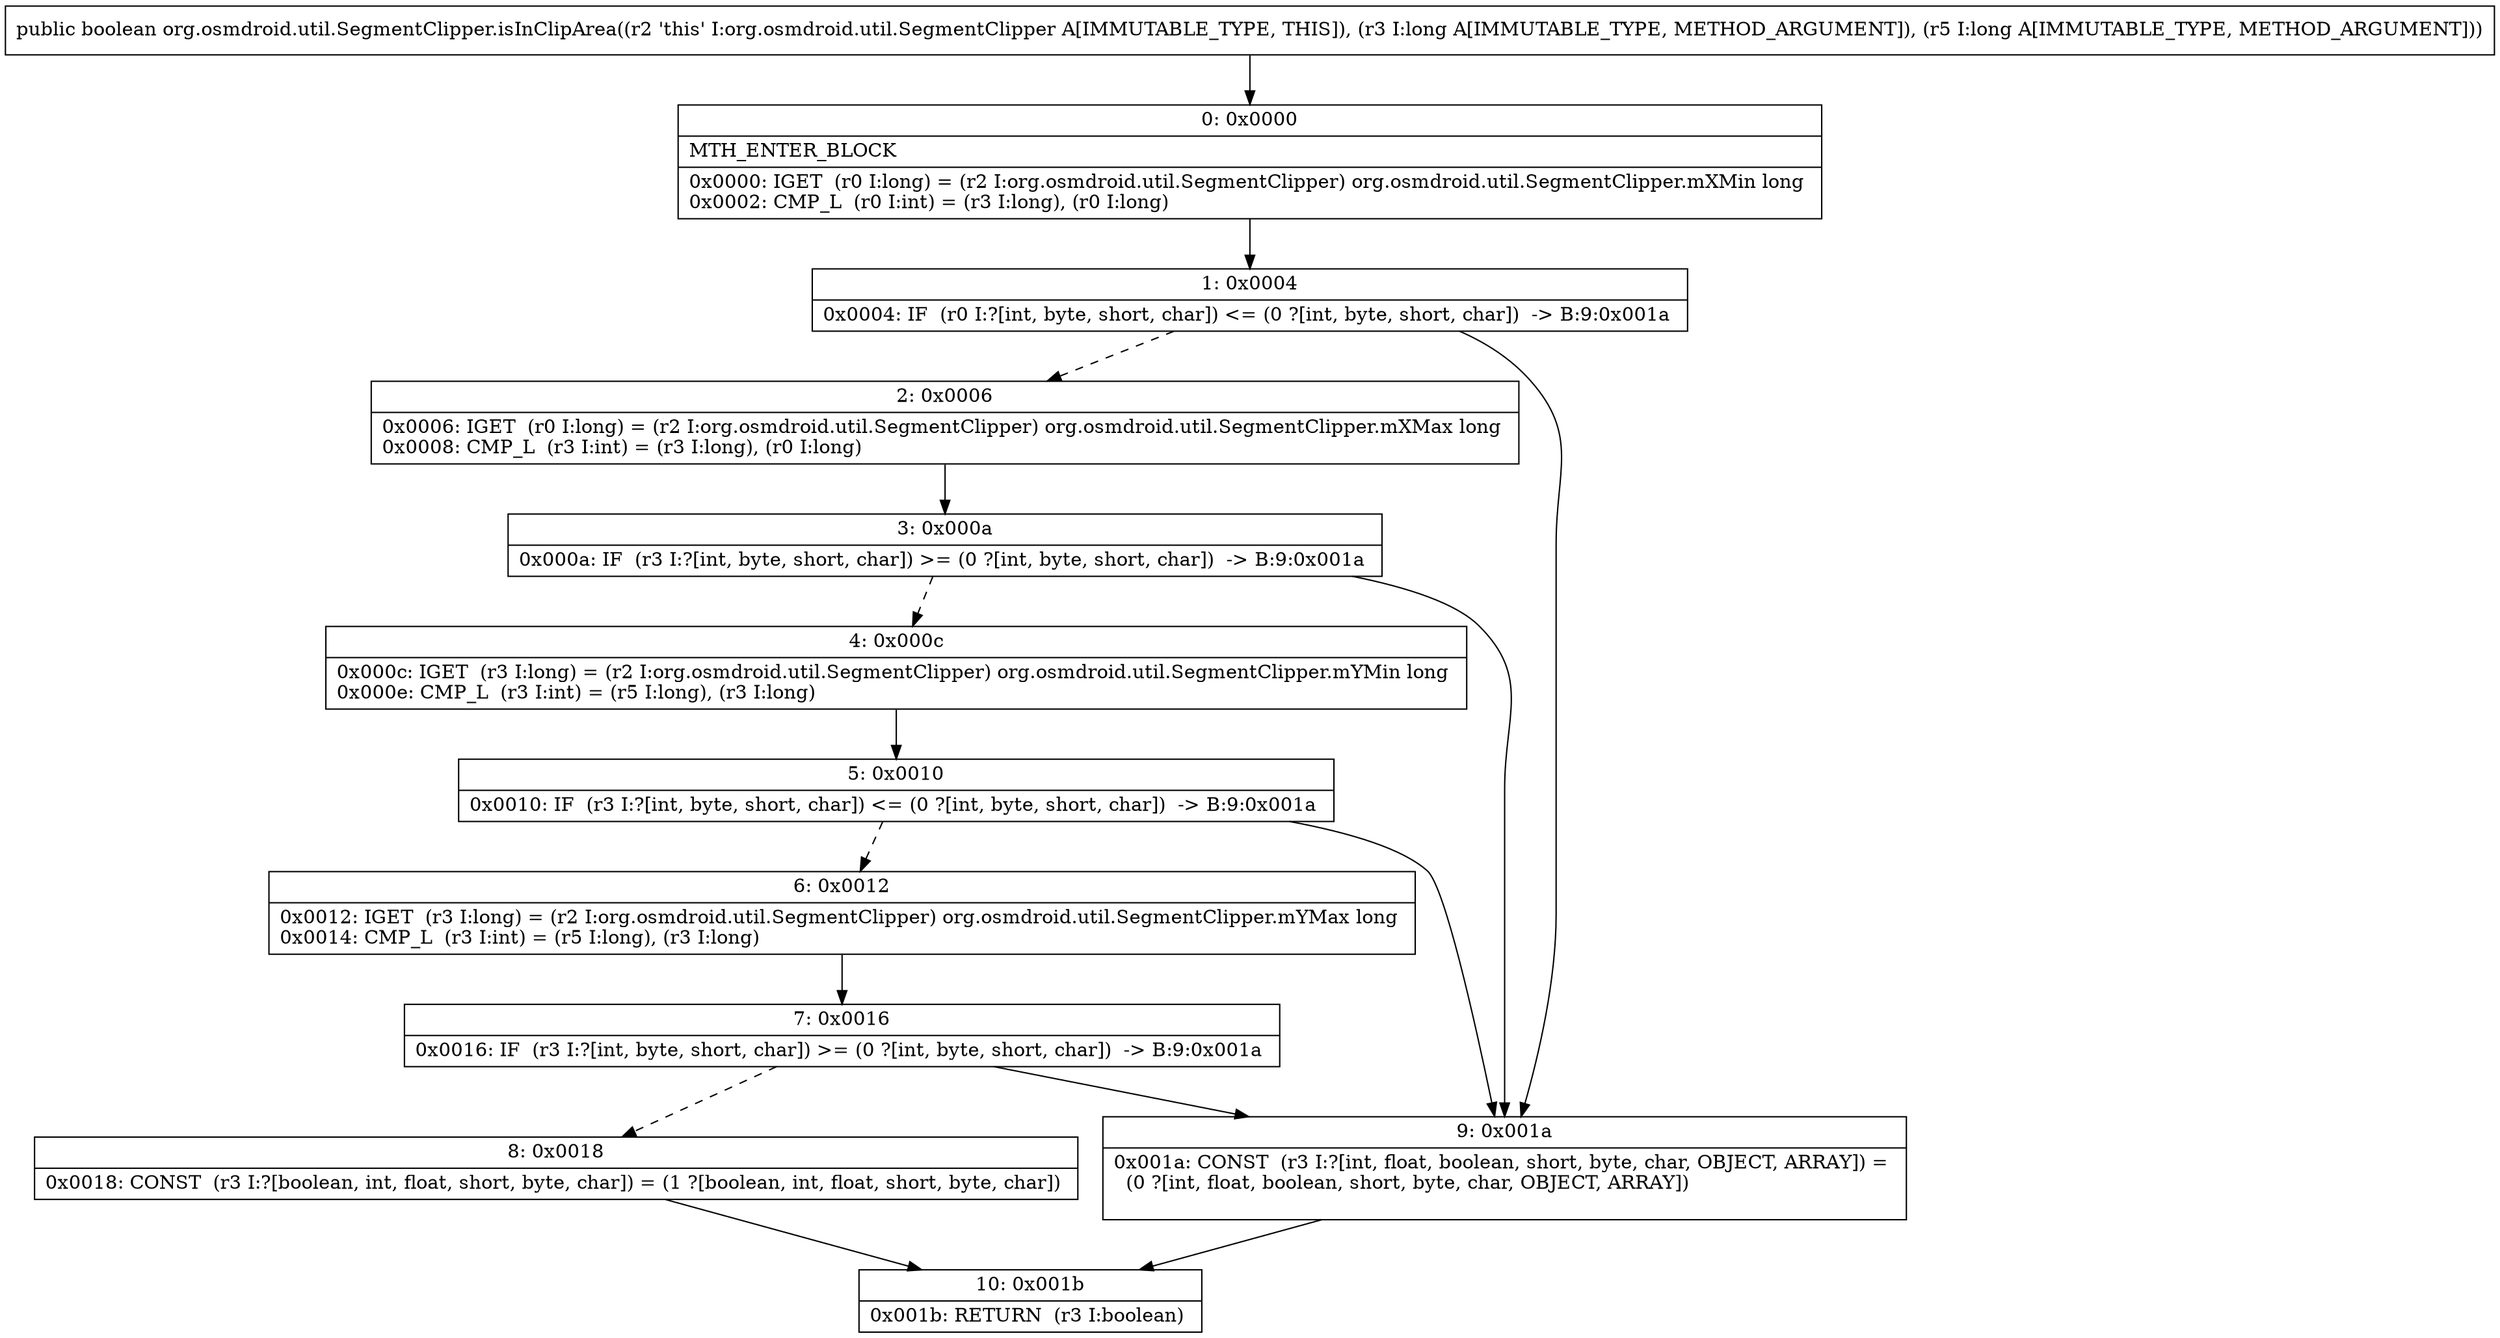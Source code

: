 digraph "CFG fororg.osmdroid.util.SegmentClipper.isInClipArea(JJ)Z" {
Node_0 [shape=record,label="{0\:\ 0x0000|MTH_ENTER_BLOCK\l|0x0000: IGET  (r0 I:long) = (r2 I:org.osmdroid.util.SegmentClipper) org.osmdroid.util.SegmentClipper.mXMin long \l0x0002: CMP_L  (r0 I:int) = (r3 I:long), (r0 I:long) \l}"];
Node_1 [shape=record,label="{1\:\ 0x0004|0x0004: IF  (r0 I:?[int, byte, short, char]) \<= (0 ?[int, byte, short, char])  \-\> B:9:0x001a \l}"];
Node_2 [shape=record,label="{2\:\ 0x0006|0x0006: IGET  (r0 I:long) = (r2 I:org.osmdroid.util.SegmentClipper) org.osmdroid.util.SegmentClipper.mXMax long \l0x0008: CMP_L  (r3 I:int) = (r3 I:long), (r0 I:long) \l}"];
Node_3 [shape=record,label="{3\:\ 0x000a|0x000a: IF  (r3 I:?[int, byte, short, char]) \>= (0 ?[int, byte, short, char])  \-\> B:9:0x001a \l}"];
Node_4 [shape=record,label="{4\:\ 0x000c|0x000c: IGET  (r3 I:long) = (r2 I:org.osmdroid.util.SegmentClipper) org.osmdroid.util.SegmentClipper.mYMin long \l0x000e: CMP_L  (r3 I:int) = (r5 I:long), (r3 I:long) \l}"];
Node_5 [shape=record,label="{5\:\ 0x0010|0x0010: IF  (r3 I:?[int, byte, short, char]) \<= (0 ?[int, byte, short, char])  \-\> B:9:0x001a \l}"];
Node_6 [shape=record,label="{6\:\ 0x0012|0x0012: IGET  (r3 I:long) = (r2 I:org.osmdroid.util.SegmentClipper) org.osmdroid.util.SegmentClipper.mYMax long \l0x0014: CMP_L  (r3 I:int) = (r5 I:long), (r3 I:long) \l}"];
Node_7 [shape=record,label="{7\:\ 0x0016|0x0016: IF  (r3 I:?[int, byte, short, char]) \>= (0 ?[int, byte, short, char])  \-\> B:9:0x001a \l}"];
Node_8 [shape=record,label="{8\:\ 0x0018|0x0018: CONST  (r3 I:?[boolean, int, float, short, byte, char]) = (1 ?[boolean, int, float, short, byte, char]) \l}"];
Node_9 [shape=record,label="{9\:\ 0x001a|0x001a: CONST  (r3 I:?[int, float, boolean, short, byte, char, OBJECT, ARRAY]) = \l  (0 ?[int, float, boolean, short, byte, char, OBJECT, ARRAY])\l \l}"];
Node_10 [shape=record,label="{10\:\ 0x001b|0x001b: RETURN  (r3 I:boolean) \l}"];
MethodNode[shape=record,label="{public boolean org.osmdroid.util.SegmentClipper.isInClipArea((r2 'this' I:org.osmdroid.util.SegmentClipper A[IMMUTABLE_TYPE, THIS]), (r3 I:long A[IMMUTABLE_TYPE, METHOD_ARGUMENT]), (r5 I:long A[IMMUTABLE_TYPE, METHOD_ARGUMENT])) }"];
MethodNode -> Node_0;
Node_0 -> Node_1;
Node_1 -> Node_2[style=dashed];
Node_1 -> Node_9;
Node_2 -> Node_3;
Node_3 -> Node_4[style=dashed];
Node_3 -> Node_9;
Node_4 -> Node_5;
Node_5 -> Node_6[style=dashed];
Node_5 -> Node_9;
Node_6 -> Node_7;
Node_7 -> Node_8[style=dashed];
Node_7 -> Node_9;
Node_8 -> Node_10;
Node_9 -> Node_10;
}

